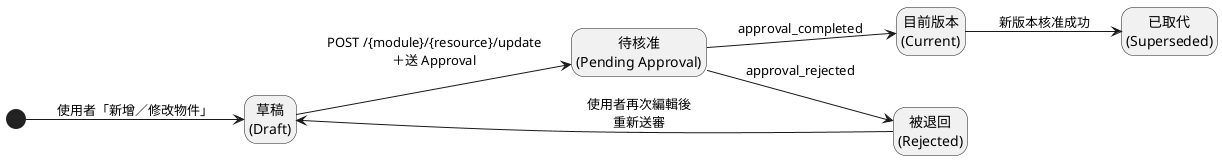 @startuml

left to right direction
hide empty description

[*] --> Draft : 使用者「新增／修改物件」
state "草稿\n(Draft)" as Draft <<draft>>

Draft --> PendingApproval : POST /{module}/{resource}/update\n＋送 Approval
state "待核准\n(Pending Approval)" as PendingApproval <<approval>>

PendingApproval --> Current  : approval_completed
PendingApproval --> Rejected : approval_rejected
state "被退回\n(Rejected)" as Rejected <<error>>
Rejected --> Draft : 使用者再次編輯後\n重新送審

state "目前版本\n(Current)" as Current <<current>>

Current --> Superseded : 新版本核准成功
state "已取代\n(Superseded)" as Superseded <<terminal>>

@enduml
